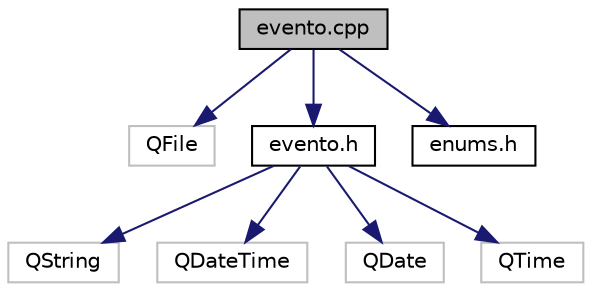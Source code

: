 digraph "evento.cpp"
{
 // LATEX_PDF_SIZE
  edge [fontname="Helvetica",fontsize="10",labelfontname="Helvetica",labelfontsize="10"];
  node [fontname="Helvetica",fontsize="10",shape=record];
  Node1 [label="evento.cpp",height=0.2,width=0.4,color="black", fillcolor="grey75", style="filled", fontcolor="black",tooltip="Implementación de la calse Evento."];
  Node1 -> Node2 [color="midnightblue",fontsize="10",style="solid"];
  Node2 [label="QFile",height=0.2,width=0.4,color="grey75", fillcolor="white", style="filled",tooltip=" "];
  Node1 -> Node3 [color="midnightblue",fontsize="10",style="solid"];
  Node3 [label="evento.h",height=0.2,width=0.4,color="black", fillcolor="white", style="filled",URL="$evento_8h.html",tooltip="Definición de la clase Evento."];
  Node3 -> Node4 [color="midnightblue",fontsize="10",style="solid"];
  Node4 [label="QString",height=0.2,width=0.4,color="grey75", fillcolor="white", style="filled",tooltip=" "];
  Node3 -> Node5 [color="midnightblue",fontsize="10",style="solid"];
  Node5 [label="QDateTime",height=0.2,width=0.4,color="grey75", fillcolor="white", style="filled",tooltip=" "];
  Node3 -> Node6 [color="midnightblue",fontsize="10",style="solid"];
  Node6 [label="QDate",height=0.2,width=0.4,color="grey75", fillcolor="white", style="filled",tooltip=" "];
  Node3 -> Node7 [color="midnightblue",fontsize="10",style="solid"];
  Node7 [label="QTime",height=0.2,width=0.4,color="grey75", fillcolor="white", style="filled",tooltip=" "];
  Node1 -> Node8 [color="midnightblue",fontsize="10",style="solid"];
  Node8 [label="enums.h",height=0.2,width=0.4,color="black", fillcolor="white", style="filled",URL="$enums_8h_source.html",tooltip=" "];
}
